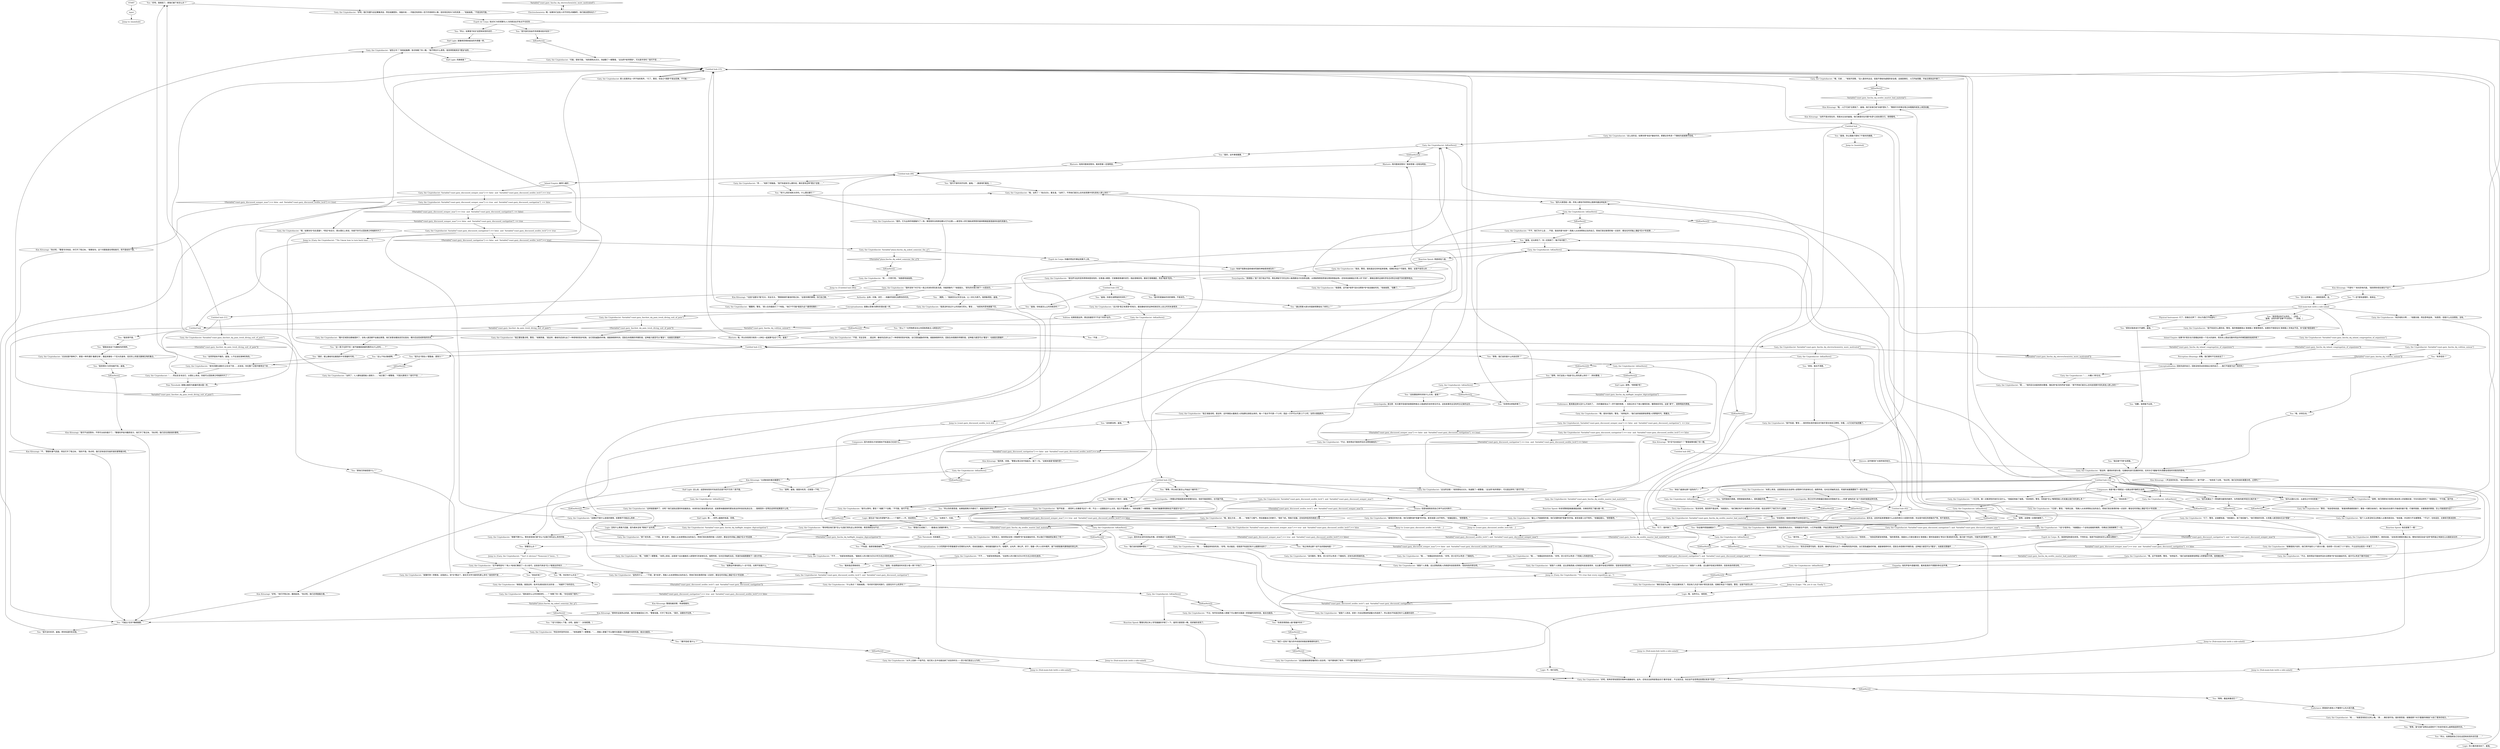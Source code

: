 # WESTCOAST / GARY FASCHA DQ
# Ask Gary if he knows how to turn back time.
# ==================================================
digraph G {
	  0 [label="START"];
	  1 [label="input"];
	  2 [label="You: “好吧，我相信了。那我们接下来怎么办？”"];
	  3 [label="You: “因为从面纱之后、从虚空之中寻找答案？”"];
	  4 [label="Gary, the Cryptofascist: IsKimHere()"];
	  5 [label="IsKimHere()", shape=diamond];
	  6 [label="!(IsKimHere())", shape=diamond];
	  7 [label="Reaction Speed: 他还是瞥了一眼！"];
	  8 [label="Gary, the Cryptofascist: 他清清嗓子，继续说道。“这些其实都是无稽之谈。哪有间谍活动会*这样*堂而皇之地放在公众面前谈论的……”"];
	  9 [label="Gary, the Cryptofascist: “可能，很有可能。”他热情地点点头，快速瞥了一眼警督。“这当然*有所帮助*，可光是市场吗？我可不信……”"];
	  10 [label="Gary, the Cryptofascist: “*正是*，警官。”他倾过身。“西奥人从未来帮助过去的自己。而他们现在取得的每一点进步，都会在时间轴上激起*巨大*的涟漪……”"];
	  11 [label="You: “行了，我听够了。”"];
	  12 [label="Gary, the Cryptofascist: “不不……”他紧张地笑起来。“塞美尼人的计数方式与计时方式之间存在差异。”"];
	  13 [label="Jump to: [coast.gary_discussed_seolite_tech && ...]"];
	  14 [label="You: “那要怎么办？”"];
	  15 [label="Gary, the Cryptofascist: “其实还有更可怕的。是这样，桑帕玛还进化出了一种奇特的防护机制。当它受到威胁的时候，就能够倒转时间，回到生命周期的早期阶段。这种能力甚至可以*重复*，也就是无限循环……”"];
	  16 [label="You: “至少这件事上……请相信我吧，金。”"];
	  17 [label="You: “盖瑞，你是在浪费我的时间吗？”"];
	  18 [label="Gary, the Cryptofascist: “确实目前为止每一次远征都失败了，而且有几次还*消失*得无影无踪，但确实有这个可能性，警官。这是不容否认的……”"];
	  19 [label="Gary, the Cryptofascist: “首先你要在遇到它之后活下来……应该说，你在整个过程中都得活下来……”"];
	  20 [label="Gary, the Cryptofascist: IsKimHere()"];
	  21 [label="IsKimHere()", shape=diamond];
	  22 [label="!(IsKimHere())", shape=diamond];
	  23 [label="Logic: 没有什么等离子武器，因为根本没有“等离子”这东西。"];
	  24 [label="Kim Kitsuragi: “哦，人们*已经*注意到了，盖瑞。他们没准已经*派遣*团队了。”警督手中的笔在笔记本粗糙的纸张上来回动着。"];
	  25 [label="Kim Kitsuragi: “当然不是对现在的，而是对过去的盖瑞。他们更喜欢在问题*失控*之前处理它们。想想看吧。”"];
	  26 [label="You: “盖瑞，你让我脑子里有了不喜欢的画面。”"];
	  27 [label="Gary, the Cryptofascist: “不过，我觉得这可能依然没办法帮助*你*亲自操纵时间。或许可以考虑下数字惩戒？”"];
	  28 [label="You: “*一定*是有道理的，我保证。”"];
	  29 [label="Rhetoric: 用问题来回答你？看来答案一定相当明显。"];
	  30 [label="Gary, the Cryptofascist: “我不知该怎么跟你说，警官。我的情报都是从‘真相猎人’那里得来的。如果你不相信名叫‘真相猎人’的电台节目，你*还能*相信谁呢？”"];
	  31 [label="Gary, the Cryptofascist: “应该说是*物种们*。那是一种所谓的‘集群生物’，看起来像有一个巨大的身体，但实际上则是无数微生物的集合。”"];
	  32 [label="You: “这么干有点缺德啊。”"];
	  33 [label="You: “因为发展出了一种纯粹功能性的美学，与传统的美学观念分离开来？”"];
	  34 [label="You: “等等，所以他们是怎么开始这个循环的？”"];
	  35 [label="Gary, the Cryptofascist: “等你明白他们是*怎么*比我们领先这么多的时候，再觉得疯狂也不迟……”"];
	  36 [label="Gary, the Cryptofascist: “那都不算什么。等你发现他们是*怎么*比我们领先这么多的时候……”"];
	  37 [label="Gary, the Cryptofascist: “我告诉你吧，”他自信地点点头。“真相是包不住的，人们开始觉醒，开始注意到这件事了。”"];
	  38 [label="Gary, the Cryptofascist: “……大概4.5秒左右。”"];
	  39 [label="Gary, the Cryptofascist: “哦……”他看起来有些吃惊。“好吧，至少还可以考虑一下桑帕玛。”"];
	  40 [label="Gary, the Cryptofascist: “不过，有传言说西奥人掌握了可以像时光隧道一样穿越时间的科技。能去也能回。”"];
	  41 [label="Encyclopedia: “真相猎人”是个流行电台节目。两名神秘兮兮的主持人每周都会讨论各种话题，从神秘物种到阴谋论再到种族战争，还有来自赫姆达尔男人的“历史”。跟格拉德的边缘科学杂志《悖论B》差不多的那种电台。"];
	  42 [label="You: “我问的是操纵时间的事情，不是泥巴。”"];
	  43 [label="Gary, the Cryptofascist: Variable[\"coast.gary_faschist_dq_pain_tresh_diving_suit_of_pain\"]"];
	  44 [label="Variable[\"coast.gary_faschist_dq_pain_tresh_diving_suit_of_pain\"]", shape=diamond];
	  45 [label="!(Variable[\"coast.gary_faschist_dq_pain_tresh_diving_suit_of_pain\"])", shape=diamond];
	  46 [label="Gary, the Cryptofascist: “当然了，人人都知道西奥人很努力……”他又瞥了一眼警督。“可是光靠努力？我可不信……”"];
	  47 [label="Gary, the Cryptofascist: “我个人从来没有见过西奥人从事间谍活动，”他说着，并且努力不去看警督。“*不过*，也有谣言、文章和可靠消息称……”"];
	  48 [label="Jump to: [Sub-main-hub (with a side-salad)]"];
	  49 [label="Gary, the Cryptofascist: “就我个人来说，安排一次远征算是希望最大的选择了，所以我也不知道还有什么能跟你说的……”"];
	  50 [label="Jump to: [Gary, the Cryptofascist: \"\"Isn't it obvious? *Someone's* been...\"]"];
	  51 [label="Untitled hub (06)"];
	  52 [label="You: “我可不拿时间开玩笑，盖瑞。”（直直地盯着他。）"];
	  53 [label="Esprit de Corps: 他对RCM的预算与人力的想法似乎有点不切实际……"];
	  54 [label="Logic: 哦，当然可以。很简单。"];
	  55 [label="Gary, the Cryptofascist: “好吧，我们先要为远征筹集资金，然后组建团队，准备补给……可能还有其他一百万件琐碎的小事，但你背后有RCM的资源……”他耸耸肩。“不是没有可能。”"];
	  56 [label="Pain Threshold: 就像以痛苦为能量的潜水服一样。"];
	  57 [label="Untitled hub (15)"];
	  58 [label="Gary, the Cryptofascist: “还不够明显吗？*有人*给他们教授了一点小技巧，这些技巧来自*无人*能抵达的地方……”"];
	  59 [label="You: “来自灰域？”"];
	  60 [label="Half Light: 同类相食？"];
	  61 [label="You: “太疯狂了，兄弟。”"];
	  62 [label="Gary, the Cryptofascist: “本质上来说，这是某些远古吉皮特人部落举行的哀悼仪式。按照传统，在村庄领袖死去后，死者的亲属需要割下一部分手指……”"];
	  63 [label="Half Light: 是啊，*想想看*吧！"];
	  64 [label="Jump to: [coast.gary_discussed_seolite_tech && ...]"];
	  65 [label="Composure: 因为他现在才发现根本不知道自己在说什么。"];
	  66 [label="Gary, the Cryptofascist: “我知道怎么让时间倒流吗……？”他瞥了你一眼。“你在给我下套吗？”"];
	  67 [label="Untitled hub"];
	  68 [label="Untitled hub (04)"];
	  69 [label="You: “可能比*任何*事都重要。”"];
	  70 [label="You: “是啊，盖瑞，就是抖机灵。迁就我一下吧。”"];
	  71 [label="Inland Empire: 越深入越好。"];
	  72 [label="You: “有什么和灰域有关的吗，什么理论都行？”"];
	  73 [label="You: “我觉得这些不太现实。”（总结。）\n“盖瑞，这些东西*全都*不太现实。”（总结。）"];
	  74 [label="Volition: 如果真是这样，那这些器官可*不会**共同*运作。"];
	  75 [label="You: “感觉对我来说行不通啊，盖瑞。”"];
	  76 [label="Gary, the Cryptofascist: “……然后反复攻击它，从理论上来说，你就可以回到弗兰考格斯时代了！”"];
	  77 [label="Logic: 你小看间谍活动了，盖瑞。"];
	  78 [label="Jump to: [Sub-main-hub (with a side-salad)]"];
	  79 [label="Gary, the Cryptofascist: Variable[\"coast.gary_fascha_dq_halflight_imagine_digicastigation\"]"];
	  80 [label="Variable[\"coast.gary_fascha_dq_halflight_imagine_digicastigation\"]", shape=diamond];
	  81 [label="!(Variable[\"coast.gary_fascha_dq_halflight_imagine_digicastigation\"])", shape=diamond];
	  82 [label="Gary, the Cryptofascist: “那个老东西……？不是，是*未来*。西奥人从未来帮助过去的自己。而他们现在取得的每一点进步，都会在时间轴上激起*巨大*的涟漪……”"];
	  83 [label="Gary, the Cryptofascist: “没问题的，警官。至少还可以考虑一下桑帕玛，还有先进的西奥科技。”"];
	  84 [label="Kim Kitsuragi: “快点吧，”警督冷冷地说，并打开了笔记本。“顺便说句，这个问题我是在明知故问，而不是给你下套。”"];
	  85 [label="Jump to: [Untitled hub (06)]"];
	  86 [label="Gary, the Cryptofascist: IsKimHere()"];
	  87 [label="IsKimHere()", shape=diamond];
	  88 [label="!(IsKimHere())", shape=diamond];
	  89 [label="Reaction Speed: 警督在笔记本上写写画画的手顿了一下。虽然只是短短一瞬，但却被你发现了。"];
	  90 [label="You: “‘数字惩戒’是什么？”"];
	  91 [label="Gary, the Cryptofascist: Variable[\"coast.gary_fascha_dq_inland_congregation_of_organisms\"]"];
	  92 [label="Variable[\"coast.gary_fascha_dq_inland_congregation_of_organisms\"]", shape=diamond];
	  93 [label="!(Variable[\"coast.gary_fascha_dq_inland_congregation_of_organisms\"])", shape=diamond];
	  94 [label="Gary, the Cryptofascist: Variable[\"coast.gary_fascha_dq_volition_unison\"]"];
	  95 [label="Variable[\"coast.gary_fascha_dq_volition_unison\"]", shape=diamond];
	  96 [label="!(Variable[\"coast.gary_fascha_dq_volition_unison\"])", shape=diamond];
	  97 [label="You: “有多危险？”"];
	  98 [label="Gary, the Cryptofascist: “我听说有个村子在一夜之间消失得无影无踪。你能想象吗？”他摇摇头。“原先的村落只剩下一大团泥巴。”"];
	  99 [label="You: “嗯，非常生动。”"];
	  100 [label="You: （嘲笑。）“我甚至见过天空泣血，让一切化为蒸汽。我想象得到，盖瑞。”"];
	  101 [label="Kim Kitsuragi: “*这些*话题与*我*无关。完全无关。”警督继续盯着他的笔记本。“这是你俩的事情。你们自己聊。”"];
	  102 [label="Gary, the Cryptofascist: IsKimHere()"];
	  103 [label="IsKimHere()", shape=diamond];
	  104 [label="!(IsKimHere())", shape=diamond];
	  105 [label="You: “这些跟扭转时间有什么关系，盖瑞？”"];
	  106 [label="Untitled hub (02)"];
	  107 [label="Jump to: [Sub-main-hub (with a side-salad)]"];
	  108 [label="Jump to: [Gary, the Cryptofascist: \"\"It's true that every expedition up...\"]"];
	  109 [label="You: “抱歉，我想象不出来。”"];
	  110 [label="Untitled hub (11)"];
	  111 [label="Gary, the Cryptofascist: “嗯……”他的目光本能地转向警督，随后用*低沉的声音*说道：“那不然他们是怎么在科技竞赛中领先其他人那么多的？”"];
	  112 [label="You: “他们一定有个强力的中央政府来推进事情顺利进行。”"];
	  113 [label="Gary, the Cryptofascist: “一切正常。做一点推测性的询问又没什么。”他尴尬地耸了耸肩。“但讲真的，警官，你到底*怎么*解释西奥人的发展比我们领先那么多？”"];
	  114 [label="Gary, the Cryptofascist: “醒醒吧，警官。”那人在你面前打了个响指。“他们*不可能*是因为这个赢得竞赛的！”"];
	  115 [label="Gary, the Cryptofascist: “哦，就比方说……嗯……”他喘了口粗气，然后揉着自己的脖子。“隐形飞机，等离子武器，还有各种各样的绝密工程……”"];
	  116 [label="You: “所以你的意思是，如果我把两只手都切了，就能回到昨天吗？”"];
	  117 [label="Conceptualization: 说实话，这些听起来更像是什么从前的奇幻小说里的场景，完全是作者狂热想象的产物，而不是现实。"];
	  118 [label="Gary, the Cryptofascist: IsKimHere()"];
	  119 [label="IsKimHere()", shape=diamond];
	  120 [label="!(IsKimHere())", shape=diamond];
	  121 [label="Jump to: [Logic: \"Oh, yes it can. Easily.\"]"];
	  122 [label="Gary, the Cryptofascist: “是在萨马拉的亚热带雨林里发现的。在普通人眼里，它就像是普通的泥巴，因此很难发现。据说它很难捕捉，而且*极其*危险。”"];
	  123 [label="Conceptualization: 回到先前的自己，回到没有犯这些错误之前的自己……我们不就是为这个来的吗！"];
	  124 [label="Gary, the Cryptofascist: IsKimHere()"];
	  125 [label="IsKimHere()", shape=diamond];
	  126 [label="!(IsKimHere())", shape=diamond];
	  127 [label="Untitled hub (16)"];
	  128 [label="You: “那我们已经输了。”（看着自己紧握的拳头。）"];
	  129 [label="Gary, the Cryptofascist: “我可以笑吗，警官？”他翻了个白眼。“不可能，我可不信……”"];
	  130 [label="Gary, the Cryptofascist: “这确实不是什么容易的事情，但事情不可能这么简单……”"];
	  131 [label="Gary, the Cryptofascist: “我不知道，警官……我觉得未来的瑞瓦肖可能手里也有些王牌吧。你看，人们已经开始觉醒了。”"];
	  132 [label="Pain Threshold: 何其痛苦……"];
	  133 [label="Gary, the Cryptofascist: “不不……”他紧张地笑起来。“吉皮特人的计数方式与计时方式之间存在差异。”"];
	  134 [label="You: “盖瑞，你浪费我的时间至少值一两个手指了。”"];
	  135 [label="You: “我们说的是哪种理论？”"];
	  136 [label="Gary, the Cryptofascist: Variable[\"coast.gary_discussed_semper_maa\"] == false  and  Variable[\"coast.gary_discussed_seolite_tech\"] == true"];
	  137 [label="Variable[\"coast.gary_discussed_semper_maa\"] == false  and  Variable[\"coast.gary_discussed_seolite_tech\"] == true", shape=diamond];
	  138 [label="!(Variable[\"coast.gary_discussed_semper_maa\"] == false  and  Variable[\"coast.gary_discussed_seolite_tech\"] == true)", shape=diamond];
	  139 [label="Gary, the Cryptofascist: Variable[\"coast.gary_discussed_semper_maa\"] == true  and  Variable[\"coast.gary_discussed_castigation\"]  == false"];
	  140 [label="Variable[\"coast.gary_discussed_semper_maa\"] == true  and  Variable[\"coast.gary_discussed_castigation\"]  == false", shape=diamond];
	  141 [label="!(Variable[\"coast.gary_discussed_semper_maa\"] == true  and  Variable[\"coast.gary_discussed_castigation\"]  == false)", shape=diamond];
	  142 [label="Gary, the Cryptofascist: “嗯，如果你先*包在里面*，*然后*攻击它，那从理论上来说，你差不多可以回到弗兰考格斯时代了！”"];
	  143 [label="Half Light: 就像用恐惧来驱动的外骨骼一样。"];
	  144 [label="Gary, the Cryptofascist: “我正要说重点呢，警官。”他微笑着。“是这样，桑帕玛还进化出了一种奇特的防护机制。当它受到威胁的时候，就能够倒转时间，回到生命周期的早期阶段。这种能力甚至可以*重复*，也就是无限循环……”"];
	  145 [label="You: “通过把更大部分的国家预算投在了研究上？”"];
	  146 [label="Composure: 他是*极力*想把这一切表达得平静而又自然。"];
	  147 [label="Gary, the Cryptofascist: IsKimHere()"];
	  148 [label="IsKimHere()", shape=diamond];
	  149 [label="!(IsKimHere())", shape=diamond];
	  150 [label="You: “是啊，这是唯一合理的解释了。”"];
	  151 [label="Gary, the Cryptofascist: “我不知道……感觉听上去像是*乱伦*一样，不过——这跟我没什么关系，我又不是西奥人。”他快速瞥了一眼警督。“但他们能赢得竞赛肯定不是因为*这个*……”"];
	  152 [label="Gary, the Cryptofascist: Variable[\"coast.gary_fascha_dq_seolite_master_bad_material\"]"];
	  153 [label="Variable[\"coast.gary_fascha_dq_seolite_master_bad_material\"]", shape=diamond];
	  154 [label="!(Variable[\"coast.gary_fascha_dq_seolite_master_bad_material\"])", shape=diamond];
	  155 [label="Gary, the Cryptofascist: Variable[\"coast.gary_discussed_castigation\"]  and  Variable[\"coast.gary_discussed_semper_maa\"]"];
	  156 [label="Variable[\"coast.gary_discussed_castigation\"]  and  Variable[\"coast.gary_discussed_semper_maa\"]", shape=diamond];
	  157 [label="!(Variable[\"coast.gary_discussed_castigation\"]  and  Variable[\"coast.gary_discussed_semper_maa\"])", shape=diamond];
	  158 [label="You: “真可怕……”"];
	  159 [label="You: “盖瑞，你知道怎么让时间倒流吗？”"];
	  160 [label="Jump to: [mainhub]"];
	  161 [label="You: “我压根*不想*去想象。”"];
	  162 [label="Authority: 丛林，村镇，泥巴……他最好别是在浪费你的时间。"];
	  163 [label="You: “这一辈子也弄不完！就不能像是直接吃颗药丸什么的吗……？”"];
	  164 [label="You: “所以，如果我*攻击*这团有知觉的泥巴……”"];
	  165 [label="Untitled hub (14)"];
	  166 [label="You: “因为大家团结一致，所有人都各尽其责地让国家机器运转起来？”"];
	  167 [label="Gary, the Cryptofascist: IsKimHere()"];
	  168 [label="IsKimHere()", shape=diamond];
	  169 [label="!(IsKimHere())", shape=diamond];
	  170 [label="Gary, the Cryptofascist: “警官，”他自信地说道，“普通消费者都是傻子。要是一切都交给他们，我们就会住在假竹子做成的屋子里，打着邦高鼓，点着致癌的熏香。怎么可能是因为这个！”"];
	  171 [label="Rhetoric: 哦，所以你觉得只和同一人种在一起就算*乱伦*了吗，盖瑞？"];
	  172 [label="Logic: 就在这个独立的逻辑气泡——一个循环——中，他说得对。"];
	  173 [label="Half Light: 嗯……世界上最美的味道，恐惧。"];
	  174 [label="Conceptualization: 小小的茅屋中孕育着痛苦与恐惧的尖叫声。母亲低垂着头，啃咬着孩童的关节。咀嚼声，尖叫声，挣扎声。终于，随着一声小小的咔嚓声，接下来便是暴风骤雨般的哭泣声。"];
	  175 [label="Endurance: 看来跟这家伙没什么可说的了。（你的腹部发出了一声不满的咆哮。）但真正的王下骑士懂得忍耐，懂得继续寻找。这是“勇气”，是黎明前的黑暗。"];
	  176 [label="Gary, the Cryptofascist: “很遗憾，这可能*依然*没办法帮助*你*亲自操纵时间。”他耸耸肩。“抱歉了。”"];
	  177 [label="Gary, the Cryptofascist: “就我个人来看，这比数字惩戒文明得多，但各有各的想法吧。”"];
	  178 [label="Kim Kitsuragi: “我同意，侦探。”警督从笔记本中抬起头，插了一句。“这根本就是*匪夷所思*。”"];
	  179 [label="Kim Kitsuragi: “我可不会回答你，不然可太给你面子了。”警督的声音冷酷而官方，他打开了笔记本。“快点吧，我们还在调查谋杀案呢。”"];
	  180 [label="Gary, the Cryptofascist: “不是，完全没有……是这样，桑帕玛还进化出了一种奇特的防护机制。当它受到威胁的时候，就能够倒转时间，回到生命周期的早期阶段。这种能力甚至可以*重复*，也就是无限循环……”"];
	  181 [label="Gary, the Cryptofascist: “这才是*真正有意思*的地方。据说桑帕玛的这种机制实际上会让时间本身倒流……”"];
	  182 [label="Gary, the Cryptofascist: IsKimHere()"];
	  183 [label="IsKimHere()", shape=diamond];
	  184 [label="!(IsKimHere())", shape=diamond];
	  185 [label="Gary, the Cryptofascist: “这样就是循环了，对吧？他们送到这里的科技越发达，未来的自己就会更加先进，这就意味着能够将更加发达的科技走私到过去……我相信你一定明白这样的结果是什么吧。”"];
	  186 [label="You: “盖瑞，这太疯狂了。你一定是疯了，脑子有问题了。”"];
	  187 [label="Drama: 但是他刚刚发现自己举不出任何例子。"];
	  188 [label="Empathy: 他的声音中透着欣慰，看来是真的不想跟你争论这件事。"];
	  189 [label="Gary, the Cryptofascist: IsKimHere()"];
	  190 [label="IsKimHere()", shape=diamond];
	  191 [label="!(IsKimHere())", shape=diamond];
	  192 [label="Kim Kitsuragi: “比调查谋杀案还重要吗？”"];
	  193 [label="Rhetoric: 他用问题来回答你。看来答案一定很明显。"];
	  194 [label="Logic: 有谁不是靠创造和维持荒唐的神秘感来维生的？"];
	  195 [label="Inland Empire: 如果*你*其实也只是看起来是一个巨大的身体，而实际上是由无数共同运作的微型器官组成的呢？"];
	  196 [label="You: “我觉得RCM恐怕做不到，盖瑞。”"];
	  197 [label="You: “因为放任自由市场来推动技术进步？”"];
	  198 [label="You: “显然是因为隔离，把西奥留给西奥人。很有激励作用。”"];
	  199 [label="You: “来自未来？”"];
	  200 [label="Gary, the Cryptofascist: “就像时钟一样精准，这我承认。但*光*靠这个，能在天文学方面领先那么多吗？我觉得不是……”"];
	  201 [label="Gary, the Cryptofascist: “这话留着给那些嗑药的人说去吧，”他不屑地挥了挥手。“*不可能*是因为这个！”"];
	  202 [label="Esprit de Corps: 天，我真希望他是在挖苦。不然的话，我真不知道他该怎么继续当警探了。"];
	  203 [label="Gary, the Cryptofascist: “最让人不能接受的是，他们还要咬掉*孩童*的手指。甚至连婴儿也不例外。”他皱起眉头。“想想看吧。”"];
	  204 [label="You: “就算这件事有那么*一点*可信，也帮不到我什么。”"];
	  205 [label="You: “地之角旁边那个进不去的隐秘地堡！？”"];
	  206 [label="You: “嗯，你还有什么办法？”"];
	  207 [label="Kim Kitsuragi: “不是吗？”他诧异地问道。“我觉得你现在就在干这个。”"];
	  208 [label="Gary, the Cryptofascist: Variable[\"coast.gary_fascha_dq_electrochemistry_more_motivated\"]"];
	  209 [label="Variable[\"coast.gary_fascha_dq_electrochemistry_more_motivated\"]", shape=diamond];
	  210 [label="!(Variable[\"coast.gary_fascha_dq_electrochemistry_more_motivated\"])", shape=diamond];
	  211 [label="Gary, the Cryptofascist: IsKimHere()"];
	  212 [label="IsKimHere()", shape=diamond];
	  213 [label="!(IsKimHere())", shape=diamond];
	  214 [label="You: “奇怪，我也不清楚。”"];
	  215 [label="Gary, the Cryptofascist: “是啊，他们把那地方锁得比西米恩人的屁眼还紧，可仅仅是这样吗？”他摇摇头。“不可能，我不信……”"];
	  216 [label="You: “你这循环把我搞糊涂了。”"];
	  217 [label="Gary, the Cryptofascist: “这当然没错！”他热情地点点头，快速瞥了一眼警督。“这当然*有所帮助*，可光是这样吗？我可不信……”"];
	  218 [label="Gary, the Cryptofascist: “不不，他们为什么会……不是，我说的是*未来*！西奥人从未来帮助过去的自己。而他们现在取得的每一点进步，都会在时间轴上激起*巨大*的涟漪……”"];
	  219 [label="Gary, the Cryptofascist: “相信我，就是这样。技术先进到语言无法形容……”他避开了你的目光。"];
	  220 [label="Gary, the Cryptofascist: “*这*才是悖论，”他展露出一个全知全能般的微笑，仿佛自己刚刚解释了一切。"];
	  221 [label="Encyclopedia: 一种看似矛盾或是违背常理的说法，但却可能是事实。也可能不是。"];
	  222 [label="Gary, the Cryptofascist: “哈哈哈……”他急促而紧张地笑着。“我的意思是，我基本上只是在重复在‘真相猎人’里听到或者在‘悖论B’里读到的东西。我只是个传话的，可能传话的都算不上，真的！”"];
	  223 [label="Untitled hub"];
	  224 [label="Gary, the Cryptofascist: “我正准备说呢。是这样，这件事是从塞美尼人的指算法演变出来的。每一个指关节代表一个小时，因此一只手可以代表12个小时，当然大拇指除外。”"];
	  225 [label="Encyclopedia: 请注意：有关数字惩戒的故事是种族主义者虚构历史的常见手法，这些故事完全没有考古记录的证实……"];
	  226 [label="You: “不知道，我感觉像是编的。”"];
	  227 [label="Gary, the Cryptofascist: “这么说的话，如果你想*亲自*操纵时间，那建议你考虑一下桑帕玛或者数字惩戒。”"];
	  228 [label="Gary, the Cryptofascist: “不过，我觉得这可能依然没办法帮助桑帕玛？”"];
	  229 [label="Gary, the Cryptofascist: Variable[\"coast.gary_discussed_castigation\"] == false  and  Variable[\"coast.gary_discussed_seolite_tech\"] == true"];
	  230 [label="Variable[\"coast.gary_discussed_castigation\"] == false  and  Variable[\"coast.gary_discussed_seolite_tech\"] == true", shape=diamond];
	  231 [label="!(Variable[\"coast.gary_discussed_castigation\"] == false  and  Variable[\"coast.gary_discussed_seolite_tech\"] == true)", shape=diamond];
	  232 [label="Jump to: [Gary, the Cryptofascist: \"\"Do I know how to turn back time......\"]"];
	  233 [label="You: “怎么了？光凭物质没法让你回到西奥主人那里去吗？”"];
	  234 [label="Kim Kitsuragi: “不，”警督叹着气回道，然后打开了笔记本。“真的不是。快点吧，我们还有低优先级的谋杀案等着办呢。”"];
	  235 [label="You: “我可没抖机灵，盖瑞。把你知道的告诉我。”"];
	  236 [label="Gary, the Cryptofascist: “呼……”他抓了抓脑袋。“我不知道该怎么跟你说。确实是有这种*理论*没错……”"];
	  237 [label="Gary, the Cryptofascist: “哦，当然了！”他点点头，重复道。“当然了。不然他们是怎么在科技竞赛中领先其他人那么多的？”"];
	  238 [label="You: “是啊，你们这些人*到底*怎么领先那么多的？”（转向警督。）"];
	  239 [label="You: “来自飞旋旅社那个蓝色的门！？”"];
	  240 [label="Gary, the Cryptofascist: “蓝色的什么……？不是，是*未来*。西奥人从未来帮助过去的自己。而他们现在取得的每一点进步，都会在时间轴上激起*巨大*的涟漪……”"];
	  241 [label="You: “给我举几个例子，盖瑞。”"];
	  242 [label="You: “你说得对，我根本想象不出你在说什么。”"];
	  243 [label="Gary, the Cryptofascist: “最残忍的地方是，他们还要咬掉*孩童*的手指。甚至连婴儿也不例外。”他皱起眉头。“想想看吧。”"];
	  244 [label="Encyclopedia: 奇幻文学与种族偏见相结合的隐喻手法——所谓“虚构历史”这个词说的就是这种东西。"];
	  245 [label="Gary, the Cryptofascist: Variable[\"coast.gary_discussed_semper_maa\"] == false  and  Variable[\"coast.gary_discussed_castigation\"]  == true"];
	  246 [label="Variable[\"coast.gary_discussed_semper_maa\"] == false  and  Variable[\"coast.gary_discussed_castigation\"]  == true", shape=diamond];
	  247 [label="!(Variable[\"coast.gary_discussed_semper_maa\"] == false  and  Variable[\"coast.gary_discussed_castigation\"]  == true)", shape=diamond];
	  248 [label="Gary, the Cryptofascist: Variable[\"coast.gary_discussed_castigation\"] == true  and  Variable[\"coast.gary_discussed_seolite_tech\"] == false"];
	  249 [label="Variable[\"coast.gary_discussed_castigation\"] == true  and  Variable[\"coast.gary_discussed_seolite_tech\"] == false", shape=diamond];
	  250 [label="!(Variable[\"coast.gary_discussed_castigation\"] == true  and  Variable[\"coast.gary_discussed_seolite_tech\"] == false)", shape=diamond];
	  251 [label="Kim Kitsuragi: “你*还*在纠结这个？”警督疲惫地看了你一眼。"];
	  252 [label="You: “*这*才是给人下套，对吧，盖瑞？”（对他眨眼。）"];
	  253 [label="Half Light: 这么说，这团有知觉的可怕泥巴还是不死不灭的？真不错。"];
	  254 [label="Untitled hub (13)"];
	  255 [label="Gary, the Cryptofascist: “虚空之中？”他抱起胳膊，急切地看了你一眼。“我不明白什么意思。我觉得答案其实*更加*凶险……”"];
	  256 [label="You: “你用悖论把我弄晕了。”"];
	  257 [label="Gary, the Cryptofascist: IsKimHere()"];
	  258 [label="IsKimHere()", shape=diamond];
	  259 [label="!(IsKimHere())", shape=diamond];
	  260 [label="Logic: 是你完全没时间闲扯的事。赶快跟这个白痴说完吧。"];
	  261 [label="Gary, the Cryptofascist: “喂，这不怪我啊，警官。”他举起手。“我们谈的就是那些野蛮人的野蛮时代啊。是黑魔法啊。”"];
	  262 [label="Jump to: [mainhub]"];
	  263 [label="Gary, the Cryptofascist: “喂，是你问我的，警官。”他举起手。“我们谈的就是那些野蛮人的野蛮时代。黑魔法。”"];
	  264 [label="Jump to: [Sub-main-hub (with a side-salad)]"];
	  265 [label="Gary, the Cryptofascist: “就我个人来看，这比获取西奥人的绝密科技容易得多，但各有各的想法吧。”"];
	  266 [label="Kim Kitsuragi: 警督抱着双臂，转身看着你。"];
	  267 [label="Gary, the Cryptofascist: “呃……行吧行吧。”他困惑地耸耸肩。"];
	  268 [label="Gary, the Cryptofascist: “然后你听到传言说……”他快速瞥了一眼警督。“……西奥人掌握了可以像时光隧道一样穿越时间的科技。能去也能回。”"];
	  269 [label="You: “等等，看起来像泥巴？”"];
	  270 [label="Untitled hub (10)"];
	  271 [label="Conceptualization: 就像以苦难为燃料的潜水艇一样。"];
	  272 [label="You: “自然界是有平衡的，盖瑞。人不应该扮演神的角色。”"];
	  273 [label="You: “等等，我们说的是什么科技优势？”"];
	  274 [label="Gary, the Cryptofascist: “喂，兄弟……”他张开双臂。“没人喜欢听这话，但我不想给你虚假的安全感。这就是事实。人们开始觉醒，开始注意到这件事了。”"];
	  275 [label="Gary, the Cryptofascist: IsKimHere()"];
	  276 [label="IsKimHere()", shape=diamond];
	  277 [label="!(IsKimHere())", shape=diamond];
	  278 [label="Reaction Speed: 简直胡说八道。"];
	  279 [label="You: “这些都没用，盖瑞。”"];
	  280 [label="Gary, the Cryptofascist: “就像我刚才说的，他们用手指的12个部分计数，但却把一天分成了15个部分。不过这完全是另一件事了……”"];
	  281 [label="You: “看来我还得继续找……”"];
	  282 [label="Gary, the Cryptofascist: “哦……”他看起来有些吃惊。“好吧，有点尴尬，但我真不知道还有什么能跟你说的了……”"];
	  283 [label="Gary, the Cryptofascist: “就我个人来看，这比获取西奥人的绝密科技容易得多，也比数字惩戒文明得多，但各有各的想法吧。”"];
	  284 [label="Gary, the Cryptofascist: Variable[\"plaza.fascha_dq_asked_someone_the_q\"]"];
	  285 [label="Variable[\"plaza.fascha_dq_asked_someone_the_q\"]", shape=diamond];
	  286 [label="!(Variable[\"plaza.fascha_dq_asked_someone_the_q\"])", shape=diamond];
	  287 [label="Esprit de Corps: 你最好把这件事扯到案子上来。"];
	  288 [label="Kim Kitsuragi: “那样的话请务必抓紧，我们好接着回去工作，”警督说着，打开了笔记本。“真的，没跟你开玩笑。”"];
	  289 [label="You: “跟我说说这个叫桑帕玛的物种。”"];
	  290 [label="Physical Instrument: 行了，别做白日梦了！你以为我们不知道吗？"];
	  291 [label="Perception (Hearing): 闭嘴，我们都听不见他说话了！"];
	  292 [label="Electrochemistry: 喂，如果你们这些人时不时吃点镇静药，他们就会更有动力？"];
	  293 [label="Gary, the Cryptofascist: “咳……”他甚至惊到忘记闭上嘴。“那……确实很可怕。我的意思是，就像是那个村子遭遇的惨剧扩大到了更多的地方。”"];
	  294 [label="Gary, the Cryptofascist: “我真没听说过什么时间旅行药丸，警官……”他若有所思地揉着下巴。"];
	  295 [label="You: “很好。就让桑帕玛拉着我的牛车穿越时代吧。”"];
	  296 [label="You: “因为比*其他人*更勤奋、更努力？”"];
	  297 [label="Gary, the Cryptofascist: IsKimHere()"];
	  298 [label="IsKimHere()", shape=diamond];
	  299 [label="!(IsKimHere())", shape=diamond];
	  300 [label="Gary, the Cryptofascist: “告诉你吧，我觉得不是这样。”他摇摇头。“他们确实有不少美丽的艺术与灵感，但这说明不了他们为什么能赢……”"];
	  301 [label="Gary, the Cryptofascist: “行了，警官，这谁都知道。”他低着头，挠了挠后脑勺。“他们得到的东西，大多数人甚至根本无法*想象*……”"];
	  302 [label="Gary, the Cryptofascist: IsKimHere()"];
	  303 [label="IsKimHere()", shape=diamond];
	  304 [label="!(IsKimHere())", shape=diamond];
	  305 [label="Gary, the Cryptofascist: Variable[\"coast.gary_discussed_seolite_tech\"]  and  Variable[\"coast.gary_discussed_semper_maa\"]"];
	  306 [label="Variable[\"coast.gary_discussed_seolite_tech\"]  and  Variable[\"coast.gary_discussed_semper_maa\"]", shape=diamond];
	  307 [label="!(Variable[\"coast.gary_discussed_seolite_tech\"]  and  Variable[\"coast.gary_discussed_semper_maa\"])", shape=diamond];
	  308 [label="Gary, the Cryptofascist: Variable[\"coast.gary_discussed_semper_maa\"] == true  and  Variable[\"coast.gary_discussed_seolite_tech\"] == false"];
	  309 [label="Variable[\"coast.gary_discussed_semper_maa\"] == true  and  Variable[\"coast.gary_discussed_seolite_tech\"] == false", shape=diamond];
	  310 [label="!(Variable[\"coast.gary_discussed_semper_maa\"] == true  and  Variable[\"coast.gary_discussed_seolite_tech\"] == false)", shape=diamond];
	  311 [label="Gary, the Cryptofascist: “哦……”他看起来有些吃惊。“好吧，至少还可以考虑一下西奥人的绝密科技。”"];
	  312 [label="Jump to: [coast.gary_discussed_seolite_tech && ...]"];
	  313 [label="Gary, the Cryptofascist: Variable[\"coast.gary_discussed_seolite_tech\"]  and  Variable[\"coast.gary_discussed_castigation\"]"];
	  314 [label="Variable[\"coast.gary_discussed_seolite_tech\"]  and  Variable[\"coast.gary_discussed_castigation\"]", shape=diamond];
	  315 [label="!(Variable[\"coast.gary_discussed_seolite_tech\"]  and  Variable[\"coast.gary_discussed_castigation\"])", shape=diamond];
	  316 [label="Gary, the Cryptofascist: “什么快点？”他耸耸肩。“你问的可是时间旅行。这是在抖什么机灵吗？”"];
	  317 [label="Shivers: 这件事将扩大到所有的地方。"];
	  318 [label="You: “等等，我*还是*没明白这团死不了的泥巴怪怎么能帮我扭转时间。”"];
	  319 [label="Gary, the Cryptofascist: Variable[\"coast.gary_faschist_dq_pain_tresh_diving_suit_of_pain\"]"];
	  320 [label="Variable[\"coast.gary_faschist_dq_pain_tresh_diving_suit_of_pain\"]", shape=diamond];
	  321 [label="!(Variable[\"coast.gary_faschist_dq_pain_tresh_diving_suit_of_pain\"])", shape=diamond];
	  322 [label="You: “那他们的秘密是什么？”"];
	  323 [label="Gary, the Cryptofascist: 那人刻意挤出一声不悦的笑声。“行了，警官，你自己*清楚*不是这回事。不可能！”"];
	  324 [label="Gary, the Cryptofascist: Variable[\"coast.gary_fascha_dq_seolite_master_bad_material\"]"];
	  325 [label="Variable[\"coast.gary_fascha_dq_seolite_master_bad_material\"]", shape=diamond];
	  326 [label="!(Variable[\"coast.gary_fascha_dq_seolite_master_bad_material\"])", shape=diamond];
	  327 [label="Reaction Speed: 你发现警督瑟缩着揉起前额，仿佛突然犯了偏头痛一样。"];
	  328 [label="Gary, the Cryptofascist: “总而言之，我觉得这没有一样能帮*你*亲自操纵时间。所以我们干脆就把这事忘了吧？”"];
	  329 [label="Jump to: [Sub-main-hub (with a side-salad)]"];
	  330 [label="Gary, the Cryptofascist: IsKimHere()"];
	  331 [label="IsKimHere()", shape=diamond];
	  332 [label="!(IsKimHere())", shape=diamond];
	  333 [label="You: “是的，这件事很重要。”"];
	  334 [label="You: “不是……？”"];
	  335 [label="You: “我觉得不是。”"];
	  336 [label="Kim Kitsuragi: “好吧。”他打开笔记本，翻阅起来。“快点吧。我们还得接着办案。”"];
	  337 [label="Sub-main-hub (with a side-salad)"];
	  338 [label="Gary, the Cryptofascist: “好吧，有种非常有意思的物种叫做桑帕玛。此外，还有支吉皮特部落会实行‘数字惩戒’，不过说实话，你应该不会觉得这些理论有多*可信*……”"];
	  339 [label="Logic: 不，他们没有。"];
	  340 [label="You: “你真觉得西奥人能*穿越*时间？”"];
	  341 [label="Gary, the Cryptofascist: “和灰域有关啊……”他重复着，然后思考起来。“有意思，但我什么也没想到。没有。”"];
	  342 [label="Gary, the Cryptofascist: “是的，它与丛林的地面融为了一体。难怪很多当地神话都以它为主题——甚至有人将它描绘成愤怒的森林精魂或者是森林本身的具象化。”"];
	  343 [label="Endurance: 那是因为某些人不懂得什么叫大局为重。"];
	  344 [label="Gary, the Cryptofascist: “整片区域现在都被遗弃了。当地人甚至都不会接近那里。他们发誓说看到泥巴在扭动，偶尔还会变成奇怪的形状。”"];
	  345 [label="Gary, the Cryptofascist: “是这样，最奇妙的部分是，在桑帕玛进行回溯的时刻，任何与它*接触*的东西都会受到时间倒流的影响。”"];
	  346 [label="You: “所以，如果我把自己包在这团有知觉的泥巴里……”"];
	  347 [label="Kim Kitsuragi: 一声沮丧的叹息。“我已经和你说过了。我*不是*……”他改变了主意。“快点吧，我们还有谋杀案要办呢，记得吗？”"];
	  348 [label="Gary, the Cryptofascist: “嗯，”他瞥了一眼警督。“本质上来说，这是某个远古塞美尼人部落举行的哀悼仪式。按照传统，在村庄领袖死去后，死者的亲属需要割下一部分手指……”"];
	  349 [label="Gary, the Cryptofascist: “从手上去掉一个指节后，他们的人生中也就去掉了对应的时光——至少他们是这么认为的。”"];
	  350 [label="Gary, the Cryptofascist: “我说，警官，我知道这任务听起来很难，但确实有这个可能性，警官。这是不容否认的……”"];
	  0 -> 1
	  1 -> 160
	  2 -> 55
	  3 -> 103
	  4 -> 5
	  4 -> 6
	  5 -> 153
	  6 -> 156
	  7 -> 8
	  8 -> 78
	  9 -> 57
	  10 -> 186
	  11 -> 306
	  12 -> 281
	  13 -> 314
	  14 -> 50
	  15 -> 254
	  16 -> 337
	  17 -> 181
	  18 -> 54
	  19 -> 2
	  19 -> 76
	  20 -> 21
	  20 -> 22
	  21 -> 218
	  22 -> 324
	  23 -> 36
	  24 -> 25
	  25 -> 223
	  26 -> 262
	  27 -> 330
	  28 -> 337
	  29 -> 51
	  30 -> 195
	  31 -> 196
	  32 -> 19
	  33 -> 168
	  34 -> 221
	  35 -> 14
	  36 -> 14
	  37 -> 4
	  38 -> 111
	  39 -> 265
	  40 -> 340
	  41 -> 176
	  42 -> 145
	  43 -> 44
	  43 -> 45
	  44 -> 255
	  45 -> 144
	  46 -> 57
	  47 -> 7
	  48 -> 338
	  49 -> 108
	  50 -> 58
	  51 -> 236
	  51 -> 52
	  51 -> 71
	  52 -> 237
	  53 -> 164
	  53 -> 197
	  53 -> 207
	  54 -> 314
	  55 -> 53
	  56 -> 320
	  57 -> 274
	  57 -> 323
	  58 -> 240
	  58 -> 59
	  58 -> 206
	  58 -> 200
	  59 -> 219
	  60 -> 57
	  61 -> 35
	  62 -> 244
	  63 -> 80
	  64 -> 306
	  65 -> 36
	  66 -> 285
	  67 -> 234
	  67 -> 334
	  67 -> 335
	  68 -> 317
	  69 -> 235
	  70 -> 237
	  71 -> 136
	  72 -> 342
	  73 -> 30
	  74 -> 95
	  75 -> 109
	  76 -> 56
	  77 -> 57
	  78 -> 338
	  79 -> 81
	  79 -> 82
	  80 -> 175
	  81 -> 226
	  82 -> 186
	  83 -> 265
	  84 -> 69
	  85 -> 51
	  86 -> 88
	  86 -> 89
	  87 -> 269
	  88 -> 40
	  89 -> 338
	  90 -> 303
	  91 -> 93
	  91 -> 94
	  92 -> 291
	  93 -> 123
	  94 -> 96
	  94 -> 97
	  95 -> 344
	  96 -> 123
	  97 -> 99
	  98 -> 162
	  98 -> 100
	  98 -> 101
	  98 -> 110
	  99 -> 345
	  100 -> 294
	  101 -> 114
	  102 -> 104
	  102 -> 105
	  103 -> 47
	  104 -> 256
	  105 -> 225
	  106 -> 280
	  106 -> 117
	  107 -> 338
	  108 -> 18
	  109 -> 345
	  110 -> 2
	  110 -> 76
	  110 -> 319
	  111 -> 166
	  112 -> 298
	  113 -> 147
	  114 -> 57
	  115 -> 23
	  116 -> 258
	  117 -> 106
	  117 -> 11
	  118 -> 120
	  118 -> 121
	  119 -> 179
	  120 -> 18
	  121 -> 54
	  122 -> 98
	  122 -> 270
	  123 -> 38
	  124 -> 126
	  124 -> 127
	  125 -> 9
	  126 -> 171
	  127 -> 129
	  127 -> 34
	  127 -> 151
	  127 -> 217
	  127 -> 187
	  128 -> 132
	  129 -> 57
	  130 -> 57
	  131 -> 4
	  132 -> 226
	  133 -> 281
	  134 -> 313
	  135 -> 339
	  136 -> 138
	  136 -> 139
	  137 -> 39
	  138 -> 84
	  139 -> 141
	  139 -> 142
	  140 -> 27
	  141 -> 246
	  142 -> 56
	  143 -> 255
	  144 -> 254
	  145 -> 20
	  146 -> 33
	  146 -> 3
	  146 -> 198
	  146 -> 167
	  146 -> 199
	  146 -> 297
	  146 -> 113
	  146 -> 146
	  146 -> 215
	  147 -> 149
	  147 -> 150
	  148 -> 152
	  149 -> 216
	  150 -> 37
	  151 -> 172
	  152 -> 154
	  152 -> 155
	  153 -> 24
	  154 -> 328
	  155 -> 157
	  155 -> 158
	  156 -> 177
	  157 -> 140
	  158 -> 15
	  159 -> 67
	  161 -> 345
	  162 -> 271
	  163 -> 295
	  164 -> 143
	  165 -> 33
	  165 -> 3
	  165 -> 198
	  165 -> 167
	  165 -> 199
	  165 -> 297
	  165 -> 239
	  165 -> 113
	  165 -> 146
	  165 -> 215
	  166 -> 20
	  167 -> 169
	  167 -> 170
	  168 -> 301
	  169 -> 202
	  170 -> 57
	  171 -> 57
	  172 -> 128
	  173 -> 79
	  174 -> 133
	  175 -> 263
	  176 -> 330
	  177 -> 108
	  178 -> 189
	  179 -> 69
	  180 -> 254
	  181 -> 124
	  182 -> 184
	  182 -> 185
	  183 -> 46
	  184 -> 130
	  185 -> 173
	  186 -> 275
	  187 -> 242
	  187 -> 243
	  187 -> 61
	  188 -> 18
	  189 -> 192
	  189 -> 191
	  190 -> 267
	  191 -> 29
	  192 -> 336
	  192 -> 253
	  192 -> 70
	  193 -> 51
	  194 -> 41
	  195 -> 92
	  196 -> 119
	  197 -> 125
	  198 -> 148
	  199 -> 10
	  200 -> 57
	  201 -> 57
	  202 -> 156
	  203 -> 64
	  204 -> 313
	  205 -> 83
	  206 -> 351
	  207 -> 16
	  207 -> 28
	  208 -> 210
	  208 -> 211
	  209 -> 292
	  210 -> 123
	  211 -> 213
	  211 -> 214
	  212 -> 112
	  213 -> 238
	  214 -> 131
	  215 -> 57
	  216 -> 275
	  217 -> 57
	  218 -> 186
	  219 -> 66
	  220 -> 222
	  221 -> 129
	  221 -> 187
	  221 -> 257
	  221 -> 151
	  222 -> 329
	  223 -> 11
	  223 -> 26
	  223 -> 227
	  223 -> 106
	  224 -> 279
	  225 -> 224
	  226 -> 264
	  227 -> 330
	  228 -> 330
	  229 -> 232
	  229 -> 231
	  230 -> 178
	  231 -> 284
	  232 -> 67
	  233 -> 180
	  234 -> 69
	  235 -> 237
	  236 -> 72
	  237 -> 166
	  238 -> 102
	  239 -> 241
	  240 -> 186
	  241 -> 116
	  242 -> 220
	  243 -> 64
	  244 -> 106
	  244 -> 11
	  245 -> 248
	  245 -> 247
	  246 -> 229
	  247 -> 228
	  248 -> 250
	  248 -> 251
	  249 -> 266
	  250 -> 230
	  251 -> 68
	  252 -> 268
	  253 -> 182
	  254 -> 32
	  254 -> 273
	  254 -> 296
	  255 -> 60
	  256 -> 275
	  257 -> 259
	  257 -> 260
	  258 -> 12
	  259 -> 134
	  260 -> 282
	  260 -> 205
	  260 -> 135
	  261 -> 118
	  263 -> 245
	  264 -> 338
	  265 -> 108
	  266 -> 288
	  267 -> 85
	  268 -> 90
	  269 -> 343
	  270 -> 17
	  270 -> 42
	  270 -> 159
	  271 -> 43
	  272 -> 19
	  273 -> 302
	  274 -> 276
	  275 -> 277
	  275 -> 278
	  276 -> 325
	  277 -> 156
	  278 -> 350
	  279 -> 65
	  280 -> 261
	  281 -> 313
	  282 -> 265
	  283 -> 108
	  284 -> 286
	  284 -> 287
	  285 -> 331
	  286 -> 190
	  287 -> 194
	  288 -> 69
	  289 -> 31
	  290 -> 75
	  291 -> 123
	  292 -> 209
	  293 -> 318
	  294 -> 13
	  295 -> 19
	  296 -> 183
	  297 -> 299
	  297 -> 300
	  298 -> 201
	  299 -> 115
	  300 -> 57
	  301 -> 188
	  302 -> 304
	  302 -> 305
	  303 -> 349
	  304 -> 63
	  305 -> 307
	  305 -> 308
	  306 -> 283
	  307 -> 309
	  308 -> 310
	  308 -> 311
	  309 -> 312
	  310 -> 137
	  311 -> 265
	  312 -> 306
	  313 -> 315
	  313 -> 316
	  314 -> 49
	  315 -> 249
	  316 -> 86
	  317 -> 345
	  318 -> 346
	  319 -> 321
	  319 -> 322
	  320 -> 255
	  321 -> 272
	  322 -> 58
	  323 -> 57
	  324 -> 326
	  324 -> 327
	  325 -> 24
	  326 -> 156
	  327 -> 203
	  328 -> 174
	  329 -> 338
	  330 -> 332
	  330 -> 333
	  331 -> 252
	  332 -> 29
	  333 -> 193
	  334 -> 208
	  335 -> 289
	  336 -> 69
	  337 -> 290
	  337 -> 73
	  337 -> 74
	  337 -> 341
	  337 -> 91
	  338 -> 87
	  339 -> 338
	  340 -> 212
	  341 -> 48
	  342 -> 98
	  343 -> 293
	  344 -> 163
	  345 -> 347
	  345 -> 165
	  346 -> 77
	  348 -> 204
	  349 -> 107
	  350 -> 122
}

